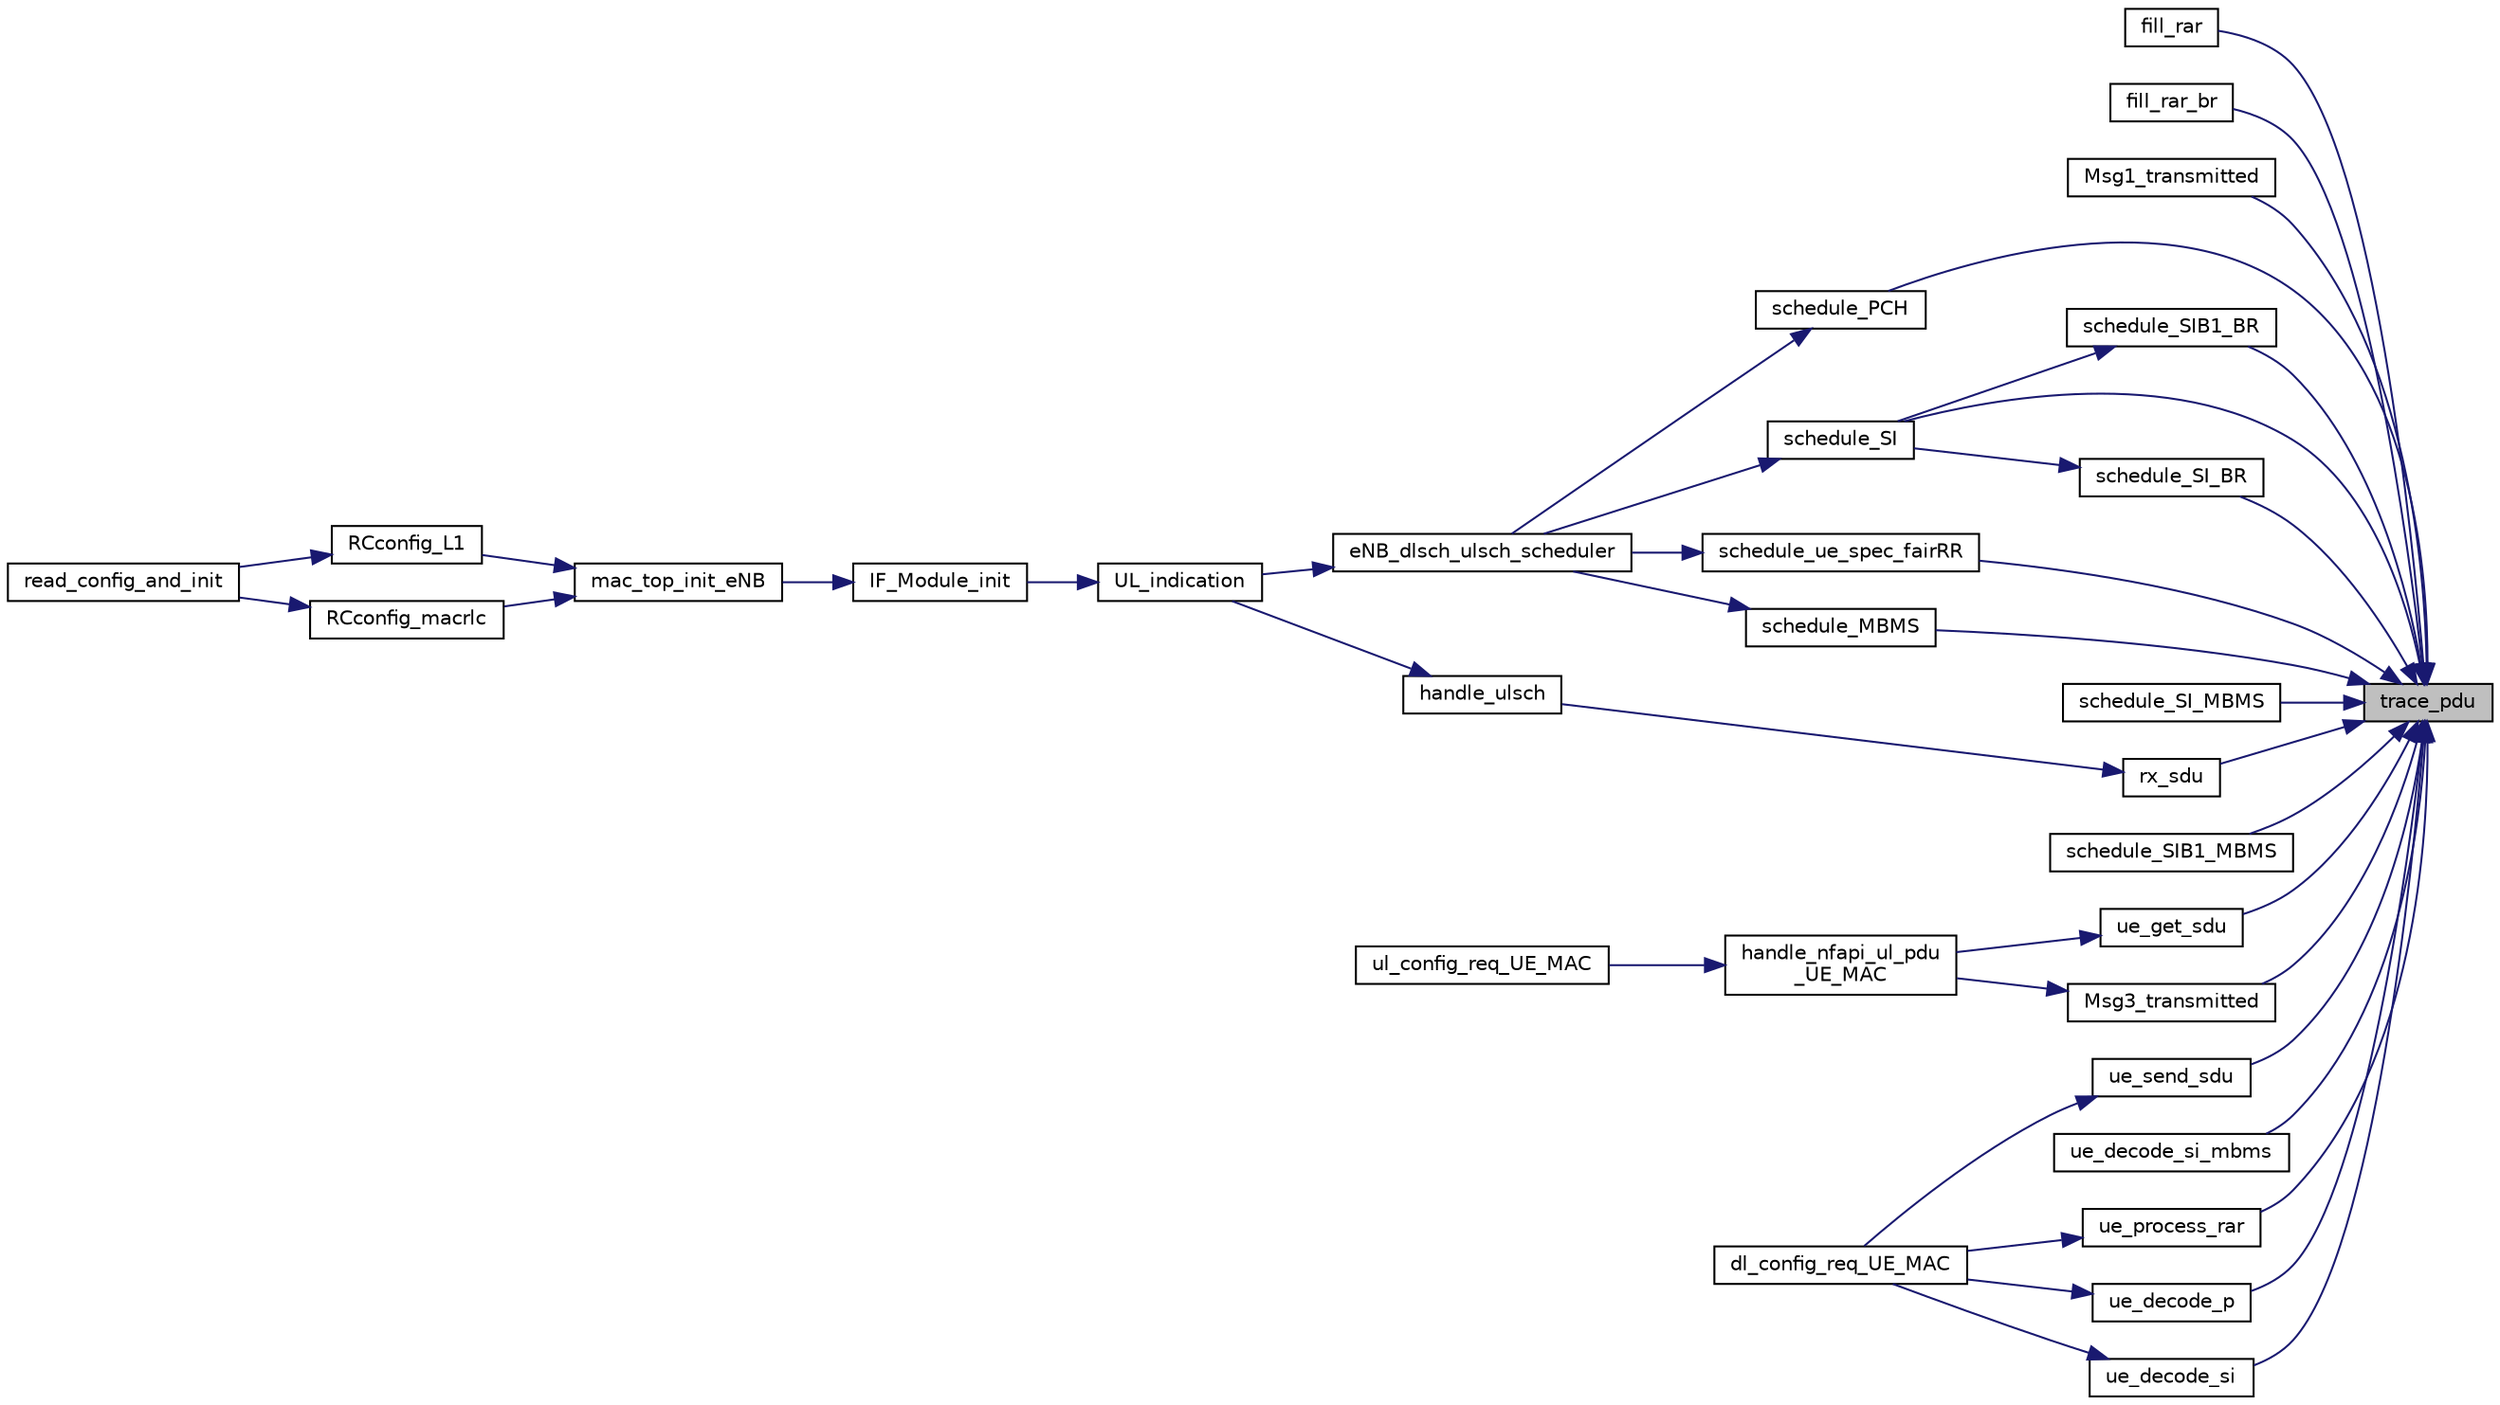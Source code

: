 digraph "trace_pdu"
{
 // LATEX_PDF_SIZE
  edge [fontname="Helvetica",fontsize="10",labelfontname="Helvetica",labelfontsize="10"];
  node [fontname="Helvetica",fontsize="10",shape=record];
  rankdir="RL";
  Node1 [label="trace_pdu",height=0.2,width=0.4,color="black", fillcolor="grey75", style="filled", fontcolor="black",tooltip=" "];
  Node1 -> Node2 [dir="back",color="midnightblue",fontsize="10",style="solid",fontname="Helvetica"];
  Node2 [label="fill_rar",height=0.2,width=0.4,color="black", fillcolor="white", style="filled",URL="$group____mac.html#ga18711ba3ba8fe776d7d565c9981dc1a2",tooltip=" "];
  Node1 -> Node3 [dir="back",color="midnightblue",fontsize="10",style="solid",fontname="Helvetica"];
  Node3 [label="fill_rar_br",height=0.2,width=0.4,color="black", fillcolor="white", style="filled",URL="$group____mac.html#ga09ce4a334273fc949b83285f2e4be072",tooltip=" "];
  Node1 -> Node4 [dir="back",color="midnightblue",fontsize="10",style="solid",fontname="Helvetica"];
  Node4 [label="Msg1_transmitted",height=0.2,width=0.4,color="black", fillcolor="white", style="filled",URL="$group____mac.html#ga5ede69f717529b3e3a862464f7115896",tooltip=" "];
  Node1 -> Node5 [dir="back",color="midnightblue",fontsize="10",style="solid",fontname="Helvetica"];
  Node5 [label="Msg3_transmitted",height=0.2,width=0.4,color="black", fillcolor="white", style="filled",URL="$group____mac.html#ga1f3b5ff9a560f6d81dc94115fe9bbf33",tooltip=" "];
  Node5 -> Node6 [dir="back",color="midnightblue",fontsize="10",style="solid",fontname="Helvetica"];
  Node6 [label="handle_nfapi_ul_pdu\l_UE_MAC",height=0.2,width=0.4,color="black", fillcolor="white", style="filled",URL="$phy__stub__UE_8h.html#a5b583efcc749346826a3a73a063d36a5",tooltip=" "];
  Node6 -> Node7 [dir="back",color="midnightblue",fontsize="10",style="solid",fontname="Helvetica"];
  Node7 [label="ul_config_req_UE_MAC",height=0.2,width=0.4,color="black", fillcolor="white", style="filled",URL="$phy__stub__UE_8h.html#acd96c5c54d8c7ea228f6e7956f531775",tooltip=" "];
  Node1 -> Node8 [dir="back",color="midnightblue",fontsize="10",style="solid",fontname="Helvetica"];
  Node8 [label="rx_sdu",height=0.2,width=0.4,color="black", fillcolor="white", style="filled",URL="$group____mac.html#gafa4fade9588c7ec028d474b53b37c11e",tooltip=" "];
  Node8 -> Node9 [dir="back",color="midnightblue",fontsize="10",style="solid",fontname="Helvetica"];
  Node9 [label="handle_ulsch",height=0.2,width=0.4,color="black", fillcolor="white", style="filled",URL="$IF__Module_8c.html#afb0615963db57d6fffb3d2d35befba28",tooltip=" "];
  Node9 -> Node10 [dir="back",color="midnightblue",fontsize="10",style="solid",fontname="Helvetica"];
  Node10 [label="UL_indication",height=0.2,width=0.4,color="black", fillcolor="white", style="filled",URL="$IF__Module_8h.html#a0e2ef22a02b2c6683ab06f6d53f92e4d",tooltip=" "];
  Node10 -> Node11 [dir="back",color="midnightblue",fontsize="10",style="solid",fontname="Helvetica"];
  Node11 [label="IF_Module_init",height=0.2,width=0.4,color="black", fillcolor="white", style="filled",URL="$IF__Module_8h.html#a889f718a2d163ae240f8aa0732d35a81",tooltip=" "];
  Node11 -> Node12 [dir="back",color="midnightblue",fontsize="10",style="solid",fontname="Helvetica"];
  Node12 [label="mac_top_init_eNB",height=0.2,width=0.4,color="black", fillcolor="white", style="filled",URL="$group____mac.html#ga7b366a80fdb7f92ef5b4418560f2c330",tooltip=" "];
  Node12 -> Node13 [dir="back",color="midnightblue",fontsize="10",style="solid",fontname="Helvetica"];
  Node13 [label="RCconfig_L1",height=0.2,width=0.4,color="black", fillcolor="white", style="filled",URL="$group____enb__app.html#gaf0a0b784f891b689029fdac80981bb48",tooltip=" "];
  Node13 -> Node14 [dir="back",color="midnightblue",fontsize="10",style="solid",fontname="Helvetica"];
  Node14 [label="read_config_and_init",height=0.2,width=0.4,color="black", fillcolor="white", style="filled",URL="$group____enb__app.html#gafd8182cd803334f6a7df61898dc81389",tooltip=" "];
  Node12 -> Node15 [dir="back",color="midnightblue",fontsize="10",style="solid",fontname="Helvetica"];
  Node15 [label="RCconfig_macrlc",height=0.2,width=0.4,color="black", fillcolor="white", style="filled",URL="$group____enb__app.html#gad938d81629b25898f7beb6f9c854846b",tooltip=" "];
  Node15 -> Node14 [dir="back",color="midnightblue",fontsize="10",style="solid",fontname="Helvetica"];
  Node1 -> Node16 [dir="back",color="midnightblue",fontsize="10",style="solid",fontname="Helvetica"];
  Node16 [label="schedule_MBMS",height=0.2,width=0.4,color="black", fillcolor="white", style="filled",URL="$group____mac.html#ga467b6d5c32d1607f95d4da25b18601ad",tooltip="MBMS scheduling: Checking the position for MBSFN subframes. Create MSI, transfer MCCH from RRC to MAC..."];
  Node16 -> Node17 [dir="back",color="midnightblue",fontsize="10",style="solid",fontname="Helvetica"];
  Node17 [label="eNB_dlsch_ulsch_scheduler",height=0.2,width=0.4,color="black", fillcolor="white", style="filled",URL="$group____mac.html#ga2a3ebd99050898af5b0f5ff9c9785897",tooltip=" "];
  Node17 -> Node10 [dir="back",color="midnightblue",fontsize="10",style="solid",fontname="Helvetica"];
  Node1 -> Node18 [dir="back",color="midnightblue",fontsize="10",style="solid",fontname="Helvetica"];
  Node18 [label="schedule_PCH",height=0.2,width=0.4,color="black", fillcolor="white", style="filled",URL="$group____mac.html#ga315f527307d1f3b4802ebc51a0e00d5f",tooltip="First stage of PCH Scheduling. Gets a PCH SDU from RRC if available and computes the MCS required to ..."];
  Node18 -> Node17 [dir="back",color="midnightblue",fontsize="10",style="solid",fontname="Helvetica"];
  Node1 -> Node19 [dir="back",color="midnightblue",fontsize="10",style="solid",fontname="Helvetica"];
  Node19 [label="schedule_SI",height=0.2,width=0.4,color="black", fillcolor="white", style="filled",URL="$group____mac.html#ga89cfae638deeee04f4f6f472029d31e5",tooltip="First stage of SI Scheduling. Gets a SI SDU from RRC if available and computes the MCS required to tr..."];
  Node19 -> Node17 [dir="back",color="midnightblue",fontsize="10",style="solid",fontname="Helvetica"];
  Node1 -> Node20 [dir="back",color="midnightblue",fontsize="10",style="solid",fontname="Helvetica"];
  Node20 [label="schedule_SI_BR",height=0.2,width=0.4,color="black", fillcolor="white", style="filled",URL="$eNB__scheduler__bch_8c.html#a2872f8d1780e7fad27c2bd1c8f3f9d04",tooltip=" "];
  Node20 -> Node19 [dir="back",color="midnightblue",fontsize="10",style="solid",fontname="Helvetica"];
  Node1 -> Node21 [dir="back",color="midnightblue",fontsize="10",style="solid",fontname="Helvetica"];
  Node21 [label="schedule_SI_MBMS",height=0.2,width=0.4,color="black", fillcolor="white", style="filled",URL="$group____mac.html#ga1d71ca94c027ca34e03e7594cc060829",tooltip="First stage of SI Scheduling. Gets a SI SDU from RRC if available and computes the MCS required to tr..."];
  Node1 -> Node22 [dir="back",color="midnightblue",fontsize="10",style="solid",fontname="Helvetica"];
  Node22 [label="schedule_SIB1_BR",height=0.2,width=0.4,color="black", fillcolor="white", style="filled",URL="$eNB__scheduler__bch_8c.html#a77972fe70c3db20c88f0636e0b4c961d",tooltip=" "];
  Node22 -> Node19 [dir="back",color="midnightblue",fontsize="10",style="solid",fontname="Helvetica"];
  Node1 -> Node23 [dir="back",color="midnightblue",fontsize="10",style="solid",fontname="Helvetica"];
  Node23 [label="schedule_SIB1_MBMS",height=0.2,width=0.4,color="black", fillcolor="white", style="filled",URL="$eNB__scheduler__bch_8c.html#aa2fc0ff934066b2c31e018777350f3e4",tooltip=" "];
  Node1 -> Node24 [dir="back",color="midnightblue",fontsize="10",style="solid",fontname="Helvetica"];
  Node24 [label="schedule_ue_spec_fairRR",height=0.2,width=0.4,color="black", fillcolor="white", style="filled",URL="$eNB__scheduler__fairRR_8h.html#a7cb0cf3bc998bebe482e86b52503abb1",tooltip=" "];
  Node24 -> Node17 [dir="back",color="midnightblue",fontsize="10",style="solid",fontname="Helvetica"];
  Node1 -> Node25 [dir="back",color="midnightblue",fontsize="10",style="solid",fontname="Helvetica"];
  Node25 [label="ue_decode_p",height=0.2,width=0.4,color="black", fillcolor="white", style="filled",URL="$group____mac.html#gacb9383b30cfa1e89eb884c71184c38f5",tooltip=" "];
  Node25 -> Node26 [dir="back",color="midnightblue",fontsize="10",style="solid",fontname="Helvetica"];
  Node26 [label="dl_config_req_UE_MAC",height=0.2,width=0.4,color="black", fillcolor="white", style="filled",URL="$phy__stub__UE_8h.html#a72d909a6a600ac50080469c6b113d330",tooltip=" "];
  Node1 -> Node27 [dir="back",color="midnightblue",fontsize="10",style="solid",fontname="Helvetica"];
  Node27 [label="ue_decode_si",height=0.2,width=0.4,color="black", fillcolor="white", style="filled",URL="$group____mac.html#ga24e4a25ebe83757ad951d227d8a66380",tooltip=" "];
  Node27 -> Node26 [dir="back",color="midnightblue",fontsize="10",style="solid",fontname="Helvetica"];
  Node1 -> Node28 [dir="back",color="midnightblue",fontsize="10",style="solid",fontname="Helvetica"];
  Node28 [label="ue_decode_si_mbms",height=0.2,width=0.4,color="black", fillcolor="white", style="filled",URL="$group____mac.html#gac7dc4f7d76939d70d87665cb72de2b0a",tooltip=" "];
  Node1 -> Node29 [dir="back",color="midnightblue",fontsize="10",style="solid",fontname="Helvetica"];
  Node29 [label="ue_get_sdu",height=0.2,width=0.4,color="black", fillcolor="white", style="filled",URL="$group____mac.html#ga7dbf8e68b29a515ddd61e673b3e6b4a0",tooltip=" "];
  Node29 -> Node6 [dir="back",color="midnightblue",fontsize="10",style="solid",fontname="Helvetica"];
  Node1 -> Node30 [dir="back",color="midnightblue",fontsize="10",style="solid",fontname="Helvetica"];
  Node30 [label="ue_process_rar",height=0.2,width=0.4,color="black", fillcolor="white", style="filled",URL="$group____mac.html#ga8c338f5e9e747a50e26d23dc07a70450",tooltip=" "];
  Node30 -> Node26 [dir="back",color="midnightblue",fontsize="10",style="solid",fontname="Helvetica"];
  Node1 -> Node31 [dir="back",color="midnightblue",fontsize="10",style="solid",fontname="Helvetica"];
  Node31 [label="ue_send_sdu",height=0.2,width=0.4,color="black", fillcolor="white", style="filled",URL="$group____mac.html#ga0e048d86d492024a8081694c4db1b205",tooltip=" "];
  Node31 -> Node26 [dir="back",color="midnightblue",fontsize="10",style="solid",fontname="Helvetica"];
}
